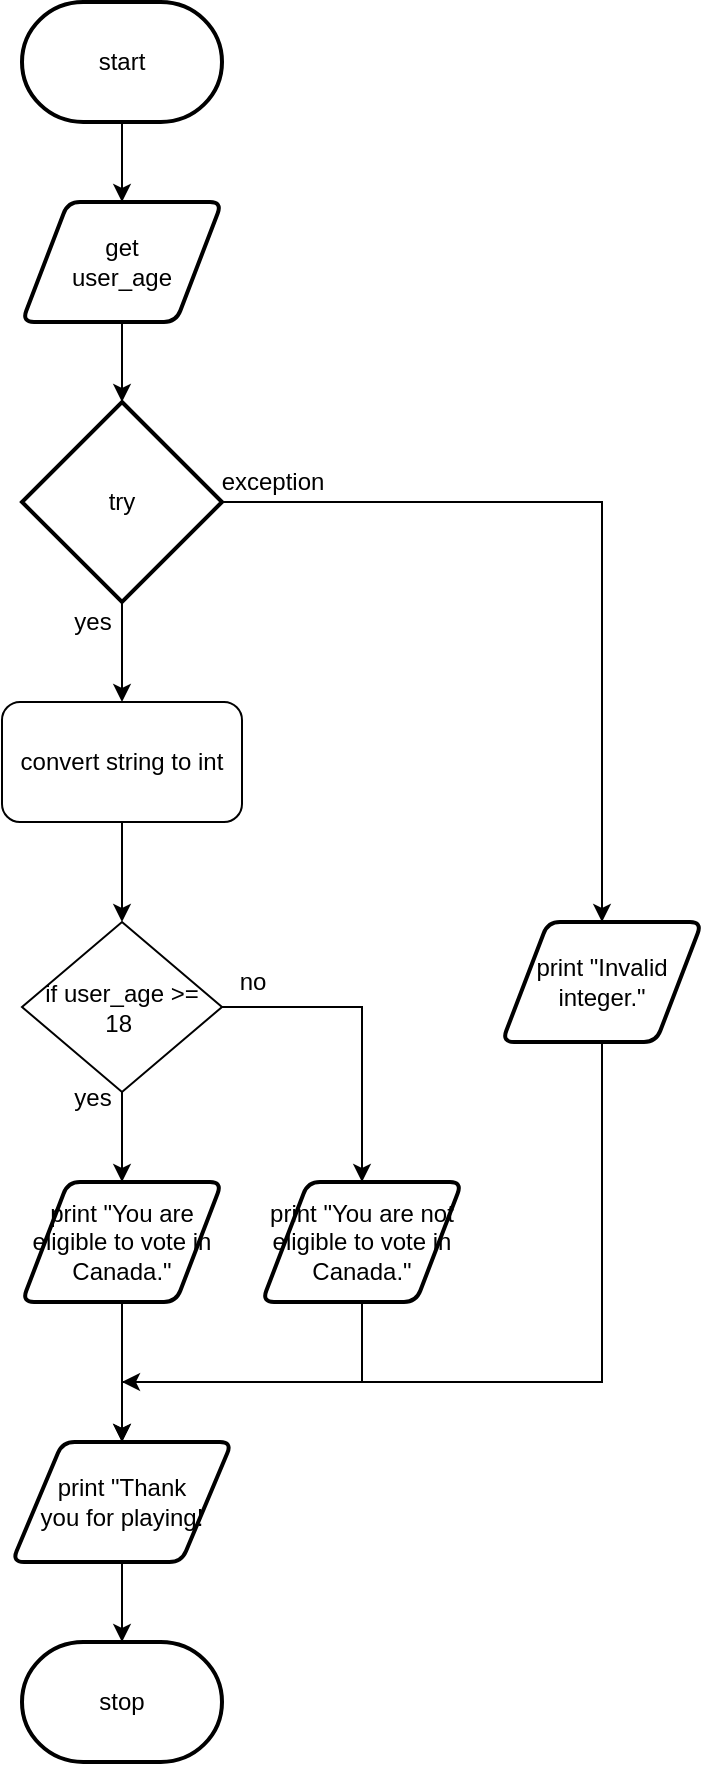 <mxfile>
    <diagram id="BsBV6leVBUCAfMzn52um" name="Page-1">
        <mxGraphModel dx="755" dy="527" grid="1" gridSize="10" guides="1" tooltips="1" connect="1" arrows="1" fold="1" page="1" pageScale="1" pageWidth="827" pageHeight="1169" math="0" shadow="0">
            <root>
                <mxCell id="0"/>
                <mxCell id="1" parent="0"/>
                <mxCell id="9" style="edgeStyle=none;html=1;entryX=0.5;entryY=0;entryDx=0;entryDy=0;" parent="1" source="2" edge="1">
                    <mxGeometry relative="1" as="geometry">
                        <mxPoint x="390" y="140" as="targetPoint"/>
                    </mxGeometry>
                </mxCell>
                <mxCell id="2" value="start" style="strokeWidth=2;html=1;shape=mxgraph.flowchart.terminator;whiteSpace=wrap;" parent="1" vertex="1">
                    <mxGeometry x="340" y="40" width="100" height="60" as="geometry"/>
                </mxCell>
                <mxCell id="32" style="edgeStyle=orthogonalEdgeStyle;html=1;entryX=0;entryY=0.5;entryDx=0;entryDy=0;entryPerimeter=0;strokeColor=none;rounded=0;" parent="1" edge="1">
                    <mxGeometry relative="1" as="geometry">
                        <mxPoint x="515" y="480" as="targetPoint"/>
                        <mxPoint x="443.9" y="535" as="sourcePoint"/>
                    </mxGeometry>
                </mxCell>
                <mxCell id="115" style="edgeStyle=none;html=1;entryX=0.5;entryY=0;entryDx=0;entryDy=0;entryPerimeter=0;" parent="1" source="113" target="114" edge="1">
                    <mxGeometry relative="1" as="geometry"/>
                </mxCell>
                <mxCell id="113" value="get &lt;br&gt;user_age" style="shape=parallelogram;html=1;strokeWidth=2;perimeter=parallelogramPerimeter;whiteSpace=wrap;rounded=1;arcSize=12;size=0.23;" parent="1" vertex="1">
                    <mxGeometry x="340" y="140" width="100" height="60" as="geometry"/>
                </mxCell>
                <mxCell id="118" style="edgeStyle=none;html=1;entryX=0.5;entryY=0;entryDx=0;entryDy=0;" parent="1" source="114" target="117" edge="1">
                    <mxGeometry relative="1" as="geometry"/>
                </mxCell>
                <mxCell id="132" style="edgeStyle=orthogonalEdgeStyle;rounded=0;html=1;" parent="1" source="114" target="131" edge="1">
                    <mxGeometry relative="1" as="geometry"/>
                </mxCell>
                <mxCell id="114" value="try" style="strokeWidth=2;html=1;shape=mxgraph.flowchart.decision;whiteSpace=wrap;" parent="1" vertex="1">
                    <mxGeometry x="340" y="240" width="100" height="100" as="geometry"/>
                </mxCell>
                <mxCell id="120" style="edgeStyle=none;html=1;" parent="1" source="117" target="119" edge="1">
                    <mxGeometry relative="1" as="geometry"/>
                </mxCell>
                <mxCell id="117" value="convert string to int" style="rounded=1;whiteSpace=wrap;html=1;" parent="1" vertex="1">
                    <mxGeometry x="330" y="390" width="120" height="60" as="geometry"/>
                </mxCell>
                <mxCell id="122" style="edgeStyle=none;html=1;" parent="1" source="119" target="121" edge="1">
                    <mxGeometry relative="1" as="geometry"/>
                </mxCell>
                <mxCell id="125" style="edgeStyle=orthogonalEdgeStyle;html=1;rounded=0;" parent="1" source="119" target="126" edge="1">
                    <mxGeometry relative="1" as="geometry">
                        <mxPoint x="510" y="627.5" as="targetPoint"/>
                    </mxGeometry>
                </mxCell>
                <mxCell id="119" value="if user_age &amp;gt;= &lt;br&gt;18&amp;nbsp;" style="rhombus;whiteSpace=wrap;html=1;" parent="1" vertex="1">
                    <mxGeometry x="340" y="500" width="100" height="85" as="geometry"/>
                </mxCell>
                <mxCell id="123" style="edgeStyle=none;html=1;" parent="1" source="121" target="124" edge="1">
                    <mxGeometry relative="1" as="geometry">
                        <mxPoint x="390" y="820" as="targetPoint"/>
                    </mxGeometry>
                </mxCell>
                <mxCell id="121" value="print &quot;You are eligible to vote in Canada.&quot;" style="shape=parallelogram;html=1;strokeWidth=2;perimeter=parallelogramPerimeter;whiteSpace=wrap;rounded=1;arcSize=12;size=0.23;" parent="1" vertex="1">
                    <mxGeometry x="340" y="630" width="100" height="60" as="geometry"/>
                </mxCell>
                <mxCell id="136" style="edgeStyle=orthogonalEdgeStyle;rounded=0;html=1;" parent="1" source="124" target="135" edge="1">
                    <mxGeometry relative="1" as="geometry"/>
                </mxCell>
                <mxCell id="124" value="print &quot;Thank &lt;br&gt;you for playing!" style="shape=parallelogram;html=1;strokeWidth=2;perimeter=parallelogramPerimeter;whiteSpace=wrap;rounded=1;arcSize=12;size=0.23;" parent="1" vertex="1">
                    <mxGeometry x="335" y="760" width="110" height="60" as="geometry"/>
                </mxCell>
                <mxCell id="127" style="edgeStyle=orthogonalEdgeStyle;rounded=0;html=1;exitX=0.5;exitY=1;exitDx=0;exitDy=0;" parent="1" source="126" edge="1">
                    <mxGeometry relative="1" as="geometry">
                        <mxPoint x="390" y="730" as="targetPoint"/>
                        <Array as="points">
                            <mxPoint x="510" y="730"/>
                            <mxPoint x="390" y="730"/>
                        </Array>
                    </mxGeometry>
                </mxCell>
                <mxCell id="126" value="print &quot;You are not eligible to vote in Canada.&quot;" style="shape=parallelogram;html=1;strokeWidth=2;perimeter=parallelogramPerimeter;whiteSpace=wrap;rounded=1;arcSize=12;size=0.23;" parent="1" vertex="1">
                    <mxGeometry x="460" y="630" width="100" height="60" as="geometry"/>
                </mxCell>
                <mxCell id="128" value="yes" style="text;html=1;align=center;verticalAlign=middle;resizable=0;points=[];autosize=1;strokeColor=none;fillColor=none;" parent="1" vertex="1">
                    <mxGeometry x="360" y="577.5" width="30" height="20" as="geometry"/>
                </mxCell>
                <mxCell id="129" value="no" style="text;html=1;align=center;verticalAlign=middle;resizable=0;points=[];autosize=1;strokeColor=none;fillColor=none;" parent="1" vertex="1">
                    <mxGeometry x="440" y="520" width="30" height="20" as="geometry"/>
                </mxCell>
                <mxCell id="130" value="yes" style="text;html=1;align=center;verticalAlign=middle;resizable=0;points=[];autosize=1;strokeColor=none;fillColor=none;" parent="1" vertex="1">
                    <mxGeometry x="360" y="340" width="30" height="20" as="geometry"/>
                </mxCell>
                <mxCell id="134" style="edgeStyle=orthogonalEdgeStyle;rounded=0;html=1;" parent="1" source="131" edge="1">
                    <mxGeometry relative="1" as="geometry">
                        <mxPoint x="390" y="760" as="targetPoint"/>
                        <Array as="points">
                            <mxPoint x="630" y="730"/>
                            <mxPoint x="390" y="730"/>
                        </Array>
                    </mxGeometry>
                </mxCell>
                <mxCell id="131" value="print &quot;Invalid integer.&quot;" style="shape=parallelogram;html=1;strokeWidth=2;perimeter=parallelogramPerimeter;whiteSpace=wrap;rounded=1;arcSize=12;size=0.23;" parent="1" vertex="1">
                    <mxGeometry x="580" y="500" width="100" height="60" as="geometry"/>
                </mxCell>
                <mxCell id="133" value="exception" style="text;html=1;align=center;verticalAlign=middle;resizable=0;points=[];autosize=1;strokeColor=none;fillColor=none;" parent="1" vertex="1">
                    <mxGeometry x="430" y="270" width="70" height="20" as="geometry"/>
                </mxCell>
                <mxCell id="135" value="stop" style="strokeWidth=2;html=1;shape=mxgraph.flowchart.terminator;whiteSpace=wrap;" parent="1" vertex="1">
                    <mxGeometry x="340" y="860" width="100" height="60" as="geometry"/>
                </mxCell>
            </root>
        </mxGraphModel>
    </diagram>
</mxfile>